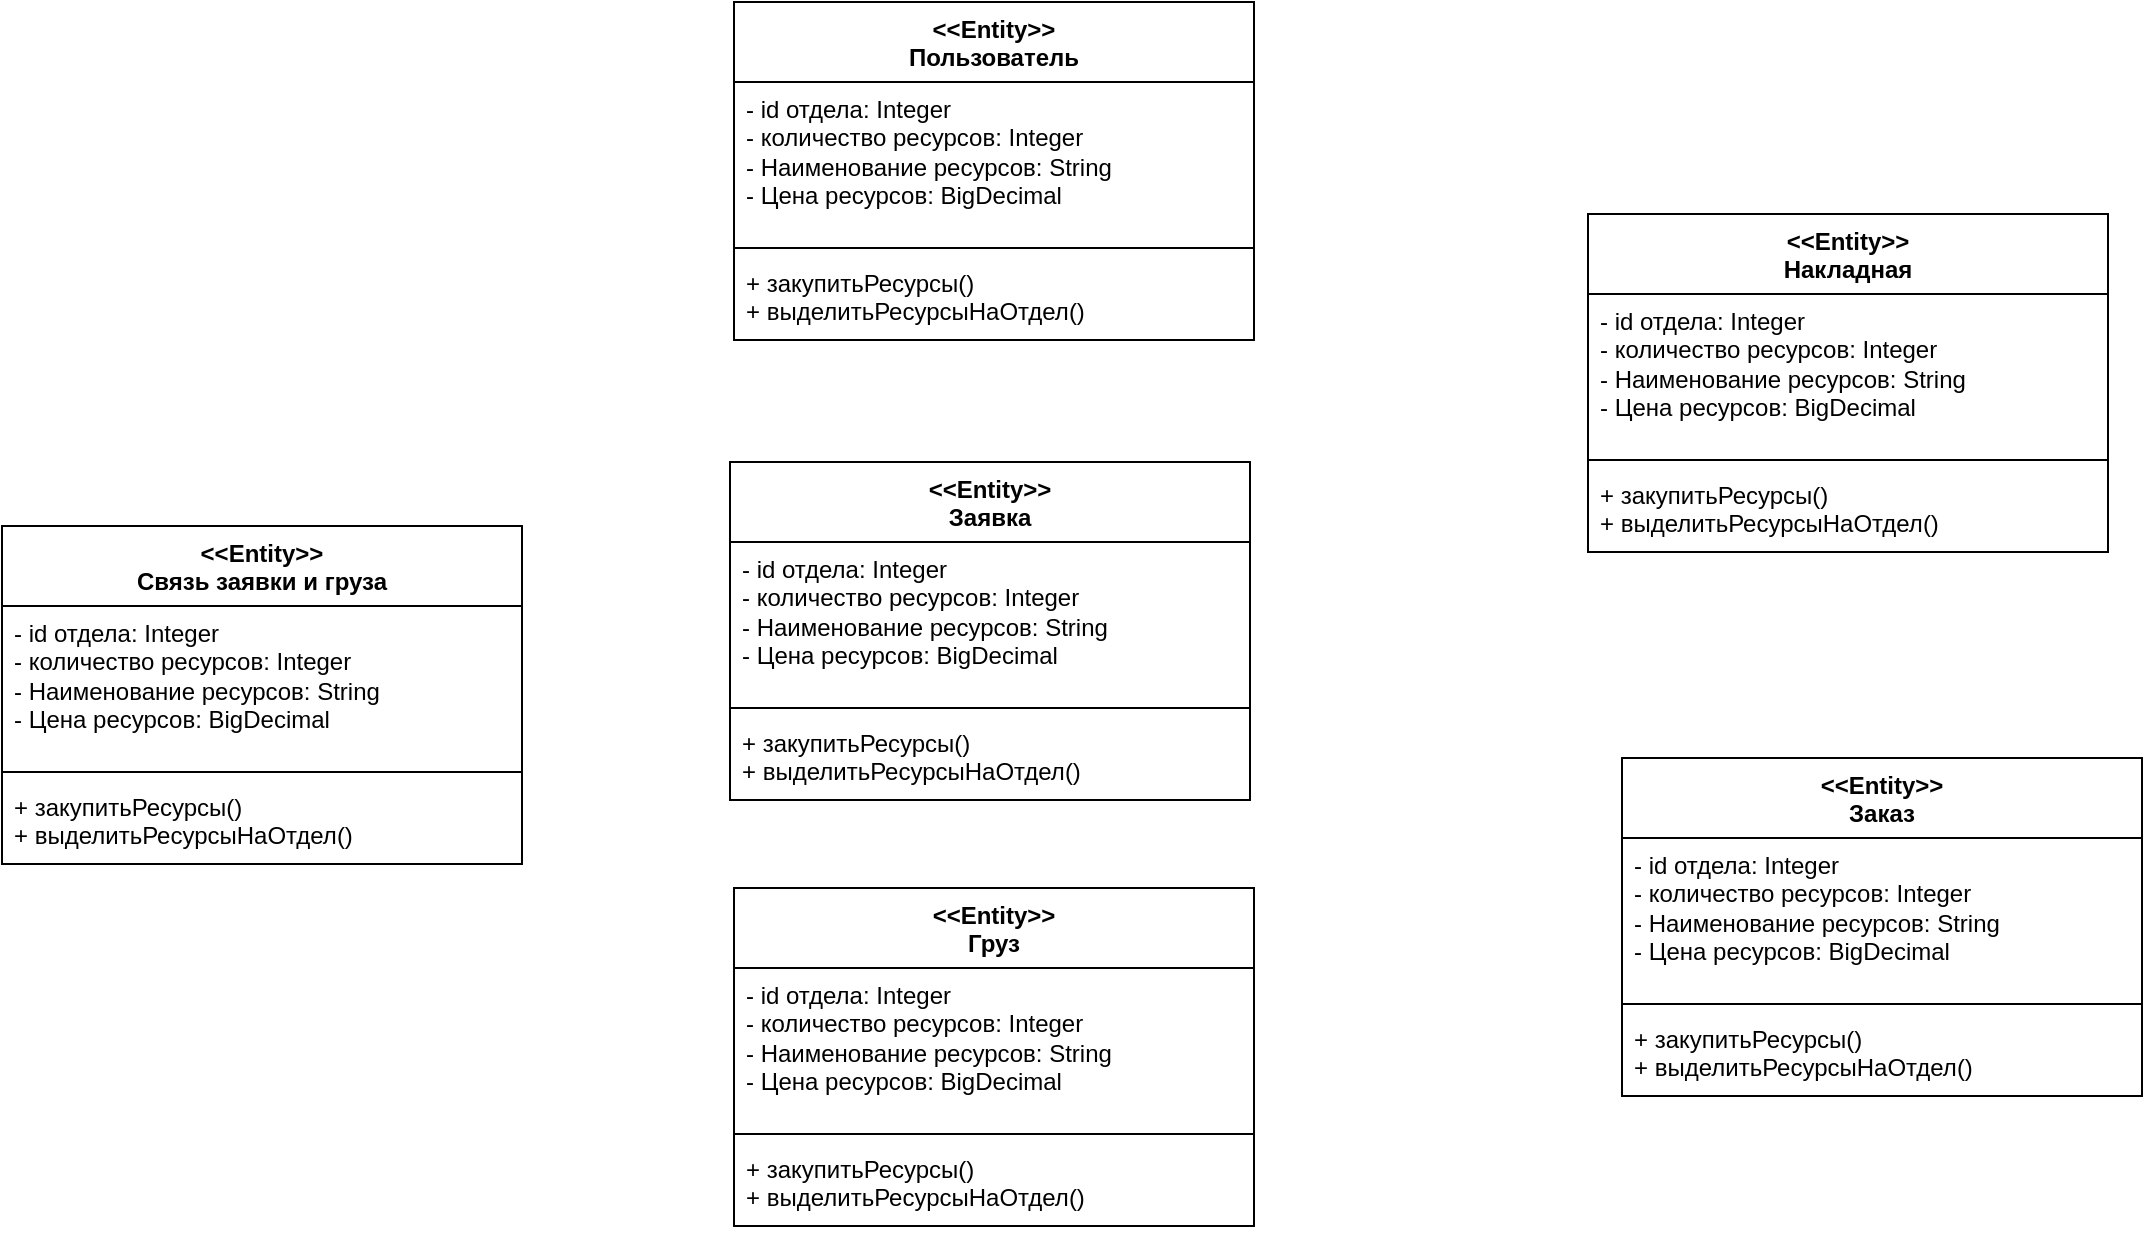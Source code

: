<mxfile version="26.2.13">
  <diagram name="Страница — 1" id="Jg0uK0EvoC1LLIp04bV3">
    <mxGraphModel dx="1246" dy="741" grid="0" gridSize="10" guides="1" tooltips="1" connect="1" arrows="1" fold="1" page="1" pageScale="1" pageWidth="3300" pageHeight="4681" math="0" shadow="0">
      <root>
        <mxCell id="0" />
        <mxCell id="1" parent="0" />
        <mxCell id="5dmkitQ1ONi3bZzibxVB-1" value="&lt;div&gt;&amp;lt;&amp;lt;Entity&amp;gt;&amp;gt;&lt;/div&gt;&lt;div&gt;Заявка&lt;/div&gt;" style="swimlane;fontStyle=1;align=center;verticalAlign=top;childLayout=stackLayout;horizontal=1;startSize=40;horizontalStack=0;resizeParent=1;resizeParentMax=0;resizeLast=0;collapsible=1;marginBottom=0;whiteSpace=wrap;html=1;" vertex="1" parent="1">
          <mxGeometry x="1415" y="523" width="260" height="169" as="geometry" />
        </mxCell>
        <mxCell id="5dmkitQ1ONi3bZzibxVB-2" value="&lt;div&gt;&lt;div&gt;- id отдела&lt;span style=&quot;background-color: transparent; color: light-dark(rgb(0, 0, 0), rgb(255, 255, 255));&quot;&gt;: Integer&lt;/span&gt;&lt;/div&gt;&lt;/div&gt;&lt;div&gt;&lt;span style=&quot;background-color: transparent; color: light-dark(rgb(0, 0, 0), rgb(255, 255, 255));&quot;&gt;- количество ресурсов: Integer&lt;/span&gt;&lt;/div&gt;&lt;div&gt;- Наименование ресурсов: String&lt;/div&gt;&lt;div&gt;- Цена ресурсов: BigDecimal&lt;/div&gt;" style="text;strokeColor=none;fillColor=none;align=left;verticalAlign=top;spacingLeft=4;spacingRight=4;overflow=hidden;rotatable=0;points=[[0,0.5],[1,0.5]];portConstraint=eastwest;whiteSpace=wrap;html=1;" vertex="1" parent="5dmkitQ1ONi3bZzibxVB-1">
          <mxGeometry y="40" width="260" height="79" as="geometry" />
        </mxCell>
        <mxCell id="5dmkitQ1ONi3bZzibxVB-3" value="" style="line;strokeWidth=1;fillColor=none;align=left;verticalAlign=middle;spacingTop=-1;spacingLeft=3;spacingRight=3;rotatable=0;labelPosition=right;points=[];portConstraint=eastwest;strokeColor=inherit;" vertex="1" parent="5dmkitQ1ONi3bZzibxVB-1">
          <mxGeometry y="119" width="260" height="8" as="geometry" />
        </mxCell>
        <mxCell id="5dmkitQ1ONi3bZzibxVB-4" value="&lt;div&gt;+ закупитьРесурсы()&lt;/div&gt;&lt;div&gt;+ выделитьРесурсыНаОтдел()&lt;/div&gt;" style="text;strokeColor=none;fillColor=none;align=left;verticalAlign=top;spacingLeft=4;spacingRight=4;overflow=hidden;rotatable=0;points=[[0,0.5],[1,0.5]];portConstraint=eastwest;whiteSpace=wrap;html=1;" vertex="1" parent="5dmkitQ1ONi3bZzibxVB-1">
          <mxGeometry y="127" width="260" height="42" as="geometry" />
        </mxCell>
        <mxCell id="5dmkitQ1ONi3bZzibxVB-6" value="&lt;div&gt;&amp;lt;&amp;lt;Entity&amp;gt;&amp;gt;&lt;/div&gt;&lt;div&gt;Груз&lt;/div&gt;" style="swimlane;fontStyle=1;align=center;verticalAlign=top;childLayout=stackLayout;horizontal=1;startSize=40;horizontalStack=0;resizeParent=1;resizeParentMax=0;resizeLast=0;collapsible=1;marginBottom=0;whiteSpace=wrap;html=1;" vertex="1" parent="1">
          <mxGeometry x="1417" y="736" width="260" height="169" as="geometry" />
        </mxCell>
        <mxCell id="5dmkitQ1ONi3bZzibxVB-7" value="&lt;div&gt;&lt;div&gt;- id отдела&lt;span style=&quot;background-color: transparent; color: light-dark(rgb(0, 0, 0), rgb(255, 255, 255));&quot;&gt;: Integer&lt;/span&gt;&lt;/div&gt;&lt;/div&gt;&lt;div&gt;&lt;span style=&quot;background-color: transparent; color: light-dark(rgb(0, 0, 0), rgb(255, 255, 255));&quot;&gt;- количество ресурсов: Integer&lt;/span&gt;&lt;/div&gt;&lt;div&gt;- Наименование ресурсов: String&lt;/div&gt;&lt;div&gt;- Цена ресурсов: BigDecimal&lt;/div&gt;" style="text;strokeColor=none;fillColor=none;align=left;verticalAlign=top;spacingLeft=4;spacingRight=4;overflow=hidden;rotatable=0;points=[[0,0.5],[1,0.5]];portConstraint=eastwest;whiteSpace=wrap;html=1;" vertex="1" parent="5dmkitQ1ONi3bZzibxVB-6">
          <mxGeometry y="40" width="260" height="79" as="geometry" />
        </mxCell>
        <mxCell id="5dmkitQ1ONi3bZzibxVB-8" value="" style="line;strokeWidth=1;fillColor=none;align=left;verticalAlign=middle;spacingTop=-1;spacingLeft=3;spacingRight=3;rotatable=0;labelPosition=right;points=[];portConstraint=eastwest;strokeColor=inherit;" vertex="1" parent="5dmkitQ1ONi3bZzibxVB-6">
          <mxGeometry y="119" width="260" height="8" as="geometry" />
        </mxCell>
        <mxCell id="5dmkitQ1ONi3bZzibxVB-9" value="&lt;div&gt;+ закупитьРесурсы()&lt;/div&gt;&lt;div&gt;+ выделитьРесурсыНаОтдел()&lt;/div&gt;" style="text;strokeColor=none;fillColor=none;align=left;verticalAlign=top;spacingLeft=4;spacingRight=4;overflow=hidden;rotatable=0;points=[[0,0.5],[1,0.5]];portConstraint=eastwest;whiteSpace=wrap;html=1;" vertex="1" parent="5dmkitQ1ONi3bZzibxVB-6">
          <mxGeometry y="127" width="260" height="42" as="geometry" />
        </mxCell>
        <mxCell id="5dmkitQ1ONi3bZzibxVB-10" value="&lt;div&gt;&amp;lt;&amp;lt;Entity&amp;gt;&amp;gt;&lt;/div&gt;&lt;div&gt;Накладная&lt;/div&gt;" style="swimlane;fontStyle=1;align=center;verticalAlign=top;childLayout=stackLayout;horizontal=1;startSize=40;horizontalStack=0;resizeParent=1;resizeParentMax=0;resizeLast=0;collapsible=1;marginBottom=0;whiteSpace=wrap;html=1;" vertex="1" parent="1">
          <mxGeometry x="1844" y="399" width="260" height="169" as="geometry" />
        </mxCell>
        <mxCell id="5dmkitQ1ONi3bZzibxVB-11" value="&lt;div&gt;&lt;div&gt;- id отдела&lt;span style=&quot;background-color: transparent; color: light-dark(rgb(0, 0, 0), rgb(255, 255, 255));&quot;&gt;: Integer&lt;/span&gt;&lt;/div&gt;&lt;/div&gt;&lt;div&gt;&lt;span style=&quot;background-color: transparent; color: light-dark(rgb(0, 0, 0), rgb(255, 255, 255));&quot;&gt;- количество ресурсов: Integer&lt;/span&gt;&lt;/div&gt;&lt;div&gt;- Наименование ресурсов: String&lt;/div&gt;&lt;div&gt;- Цена ресурсов: BigDecimal&lt;/div&gt;" style="text;strokeColor=none;fillColor=none;align=left;verticalAlign=top;spacingLeft=4;spacingRight=4;overflow=hidden;rotatable=0;points=[[0,0.5],[1,0.5]];portConstraint=eastwest;whiteSpace=wrap;html=1;" vertex="1" parent="5dmkitQ1ONi3bZzibxVB-10">
          <mxGeometry y="40" width="260" height="79" as="geometry" />
        </mxCell>
        <mxCell id="5dmkitQ1ONi3bZzibxVB-12" value="" style="line;strokeWidth=1;fillColor=none;align=left;verticalAlign=middle;spacingTop=-1;spacingLeft=3;spacingRight=3;rotatable=0;labelPosition=right;points=[];portConstraint=eastwest;strokeColor=inherit;" vertex="1" parent="5dmkitQ1ONi3bZzibxVB-10">
          <mxGeometry y="119" width="260" height="8" as="geometry" />
        </mxCell>
        <mxCell id="5dmkitQ1ONi3bZzibxVB-13" value="&lt;div&gt;+ закупитьРесурсы()&lt;/div&gt;&lt;div&gt;+ выделитьРесурсыНаОтдел()&lt;/div&gt;" style="text;strokeColor=none;fillColor=none;align=left;verticalAlign=top;spacingLeft=4;spacingRight=4;overflow=hidden;rotatable=0;points=[[0,0.5],[1,0.5]];portConstraint=eastwest;whiteSpace=wrap;html=1;" vertex="1" parent="5dmkitQ1ONi3bZzibxVB-10">
          <mxGeometry y="127" width="260" height="42" as="geometry" />
        </mxCell>
        <mxCell id="5dmkitQ1ONi3bZzibxVB-14" value="&lt;div&gt;&amp;lt;&amp;lt;Entity&amp;gt;&amp;gt;&lt;/div&gt;&lt;div&gt;Связь заявки и груза&lt;/div&gt;" style="swimlane;fontStyle=1;align=center;verticalAlign=top;childLayout=stackLayout;horizontal=1;startSize=40;horizontalStack=0;resizeParent=1;resizeParentMax=0;resizeLast=0;collapsible=1;marginBottom=0;whiteSpace=wrap;html=1;" vertex="1" parent="1">
          <mxGeometry x="1051" y="555" width="260" height="169" as="geometry" />
        </mxCell>
        <mxCell id="5dmkitQ1ONi3bZzibxVB-15" value="&lt;div&gt;&lt;div&gt;- id отдела&lt;span style=&quot;background-color: transparent; color: light-dark(rgb(0, 0, 0), rgb(255, 255, 255));&quot;&gt;: Integer&lt;/span&gt;&lt;/div&gt;&lt;/div&gt;&lt;div&gt;&lt;span style=&quot;background-color: transparent; color: light-dark(rgb(0, 0, 0), rgb(255, 255, 255));&quot;&gt;- количество ресурсов: Integer&lt;/span&gt;&lt;/div&gt;&lt;div&gt;- Наименование ресурсов: String&lt;/div&gt;&lt;div&gt;- Цена ресурсов: BigDecimal&lt;/div&gt;" style="text;strokeColor=none;fillColor=none;align=left;verticalAlign=top;spacingLeft=4;spacingRight=4;overflow=hidden;rotatable=0;points=[[0,0.5],[1,0.5]];portConstraint=eastwest;whiteSpace=wrap;html=1;" vertex="1" parent="5dmkitQ1ONi3bZzibxVB-14">
          <mxGeometry y="40" width="260" height="79" as="geometry" />
        </mxCell>
        <mxCell id="5dmkitQ1ONi3bZzibxVB-16" value="" style="line;strokeWidth=1;fillColor=none;align=left;verticalAlign=middle;spacingTop=-1;spacingLeft=3;spacingRight=3;rotatable=0;labelPosition=right;points=[];portConstraint=eastwest;strokeColor=inherit;" vertex="1" parent="5dmkitQ1ONi3bZzibxVB-14">
          <mxGeometry y="119" width="260" height="8" as="geometry" />
        </mxCell>
        <mxCell id="5dmkitQ1ONi3bZzibxVB-17" value="&lt;div&gt;+ закупитьРесурсы()&lt;/div&gt;&lt;div&gt;+ выделитьРесурсыНаОтдел()&lt;/div&gt;" style="text;strokeColor=none;fillColor=none;align=left;verticalAlign=top;spacingLeft=4;spacingRight=4;overflow=hidden;rotatable=0;points=[[0,0.5],[1,0.5]];portConstraint=eastwest;whiteSpace=wrap;html=1;" vertex="1" parent="5dmkitQ1ONi3bZzibxVB-14">
          <mxGeometry y="127" width="260" height="42" as="geometry" />
        </mxCell>
        <mxCell id="5dmkitQ1ONi3bZzibxVB-18" value="&lt;div&gt;&amp;lt;&amp;lt;Entity&amp;gt;&amp;gt;&lt;/div&gt;&lt;div&gt;Заказ&lt;/div&gt;" style="swimlane;fontStyle=1;align=center;verticalAlign=top;childLayout=stackLayout;horizontal=1;startSize=40;horizontalStack=0;resizeParent=1;resizeParentMax=0;resizeLast=0;collapsible=1;marginBottom=0;whiteSpace=wrap;html=1;" vertex="1" parent="1">
          <mxGeometry x="1861" y="671" width="260" height="169" as="geometry" />
        </mxCell>
        <mxCell id="5dmkitQ1ONi3bZzibxVB-19" value="&lt;div&gt;&lt;div&gt;- id отдела&lt;span style=&quot;background-color: transparent; color: light-dark(rgb(0, 0, 0), rgb(255, 255, 255));&quot;&gt;: Integer&lt;/span&gt;&lt;/div&gt;&lt;/div&gt;&lt;div&gt;&lt;span style=&quot;background-color: transparent; color: light-dark(rgb(0, 0, 0), rgb(255, 255, 255));&quot;&gt;- количество ресурсов: Integer&lt;/span&gt;&lt;/div&gt;&lt;div&gt;- Наименование ресурсов: String&lt;/div&gt;&lt;div&gt;- Цена ресурсов: BigDecimal&lt;/div&gt;" style="text;strokeColor=none;fillColor=none;align=left;verticalAlign=top;spacingLeft=4;spacingRight=4;overflow=hidden;rotatable=0;points=[[0,0.5],[1,0.5]];portConstraint=eastwest;whiteSpace=wrap;html=1;" vertex="1" parent="5dmkitQ1ONi3bZzibxVB-18">
          <mxGeometry y="40" width="260" height="79" as="geometry" />
        </mxCell>
        <mxCell id="5dmkitQ1ONi3bZzibxVB-20" value="" style="line;strokeWidth=1;fillColor=none;align=left;verticalAlign=middle;spacingTop=-1;spacingLeft=3;spacingRight=3;rotatable=0;labelPosition=right;points=[];portConstraint=eastwest;strokeColor=inherit;" vertex="1" parent="5dmkitQ1ONi3bZzibxVB-18">
          <mxGeometry y="119" width="260" height="8" as="geometry" />
        </mxCell>
        <mxCell id="5dmkitQ1ONi3bZzibxVB-21" value="&lt;div&gt;+ закупитьРесурсы()&lt;/div&gt;&lt;div&gt;+ выделитьРесурсыНаОтдел()&lt;/div&gt;" style="text;strokeColor=none;fillColor=none;align=left;verticalAlign=top;spacingLeft=4;spacingRight=4;overflow=hidden;rotatable=0;points=[[0,0.5],[1,0.5]];portConstraint=eastwest;whiteSpace=wrap;html=1;" vertex="1" parent="5dmkitQ1ONi3bZzibxVB-18">
          <mxGeometry y="127" width="260" height="42" as="geometry" />
        </mxCell>
        <mxCell id="5dmkitQ1ONi3bZzibxVB-22" value="&lt;div&gt;&amp;lt;&amp;lt;Entity&amp;gt;&amp;gt;&lt;/div&gt;&lt;div&gt;Пользователь&lt;/div&gt;" style="swimlane;fontStyle=1;align=center;verticalAlign=top;childLayout=stackLayout;horizontal=1;startSize=40;horizontalStack=0;resizeParent=1;resizeParentMax=0;resizeLast=0;collapsible=1;marginBottom=0;whiteSpace=wrap;html=1;" vertex="1" parent="1">
          <mxGeometry x="1417" y="293" width="260" height="169" as="geometry" />
        </mxCell>
        <mxCell id="5dmkitQ1ONi3bZzibxVB-23" value="&lt;div&gt;&lt;div&gt;- id отдела&lt;span style=&quot;background-color: transparent; color: light-dark(rgb(0, 0, 0), rgb(255, 255, 255));&quot;&gt;: Integer&lt;/span&gt;&lt;/div&gt;&lt;/div&gt;&lt;div&gt;&lt;span style=&quot;background-color: transparent; color: light-dark(rgb(0, 0, 0), rgb(255, 255, 255));&quot;&gt;- количество ресурсов: Integer&lt;/span&gt;&lt;/div&gt;&lt;div&gt;- Наименование ресурсов: String&lt;/div&gt;&lt;div&gt;- Цена ресурсов: BigDecimal&lt;/div&gt;" style="text;strokeColor=none;fillColor=none;align=left;verticalAlign=top;spacingLeft=4;spacingRight=4;overflow=hidden;rotatable=0;points=[[0,0.5],[1,0.5]];portConstraint=eastwest;whiteSpace=wrap;html=1;" vertex="1" parent="5dmkitQ1ONi3bZzibxVB-22">
          <mxGeometry y="40" width="260" height="79" as="geometry" />
        </mxCell>
        <mxCell id="5dmkitQ1ONi3bZzibxVB-24" value="" style="line;strokeWidth=1;fillColor=none;align=left;verticalAlign=middle;spacingTop=-1;spacingLeft=3;spacingRight=3;rotatable=0;labelPosition=right;points=[];portConstraint=eastwest;strokeColor=inherit;" vertex="1" parent="5dmkitQ1ONi3bZzibxVB-22">
          <mxGeometry y="119" width="260" height="8" as="geometry" />
        </mxCell>
        <mxCell id="5dmkitQ1ONi3bZzibxVB-25" value="&lt;div&gt;+ закупитьРесурсы()&lt;/div&gt;&lt;div&gt;+ выделитьРесурсыНаОтдел()&lt;/div&gt;" style="text;strokeColor=none;fillColor=none;align=left;verticalAlign=top;spacingLeft=4;spacingRight=4;overflow=hidden;rotatable=0;points=[[0,0.5],[1,0.5]];portConstraint=eastwest;whiteSpace=wrap;html=1;" vertex="1" parent="5dmkitQ1ONi3bZzibxVB-22">
          <mxGeometry y="127" width="260" height="42" as="geometry" />
        </mxCell>
      </root>
    </mxGraphModel>
  </diagram>
</mxfile>

